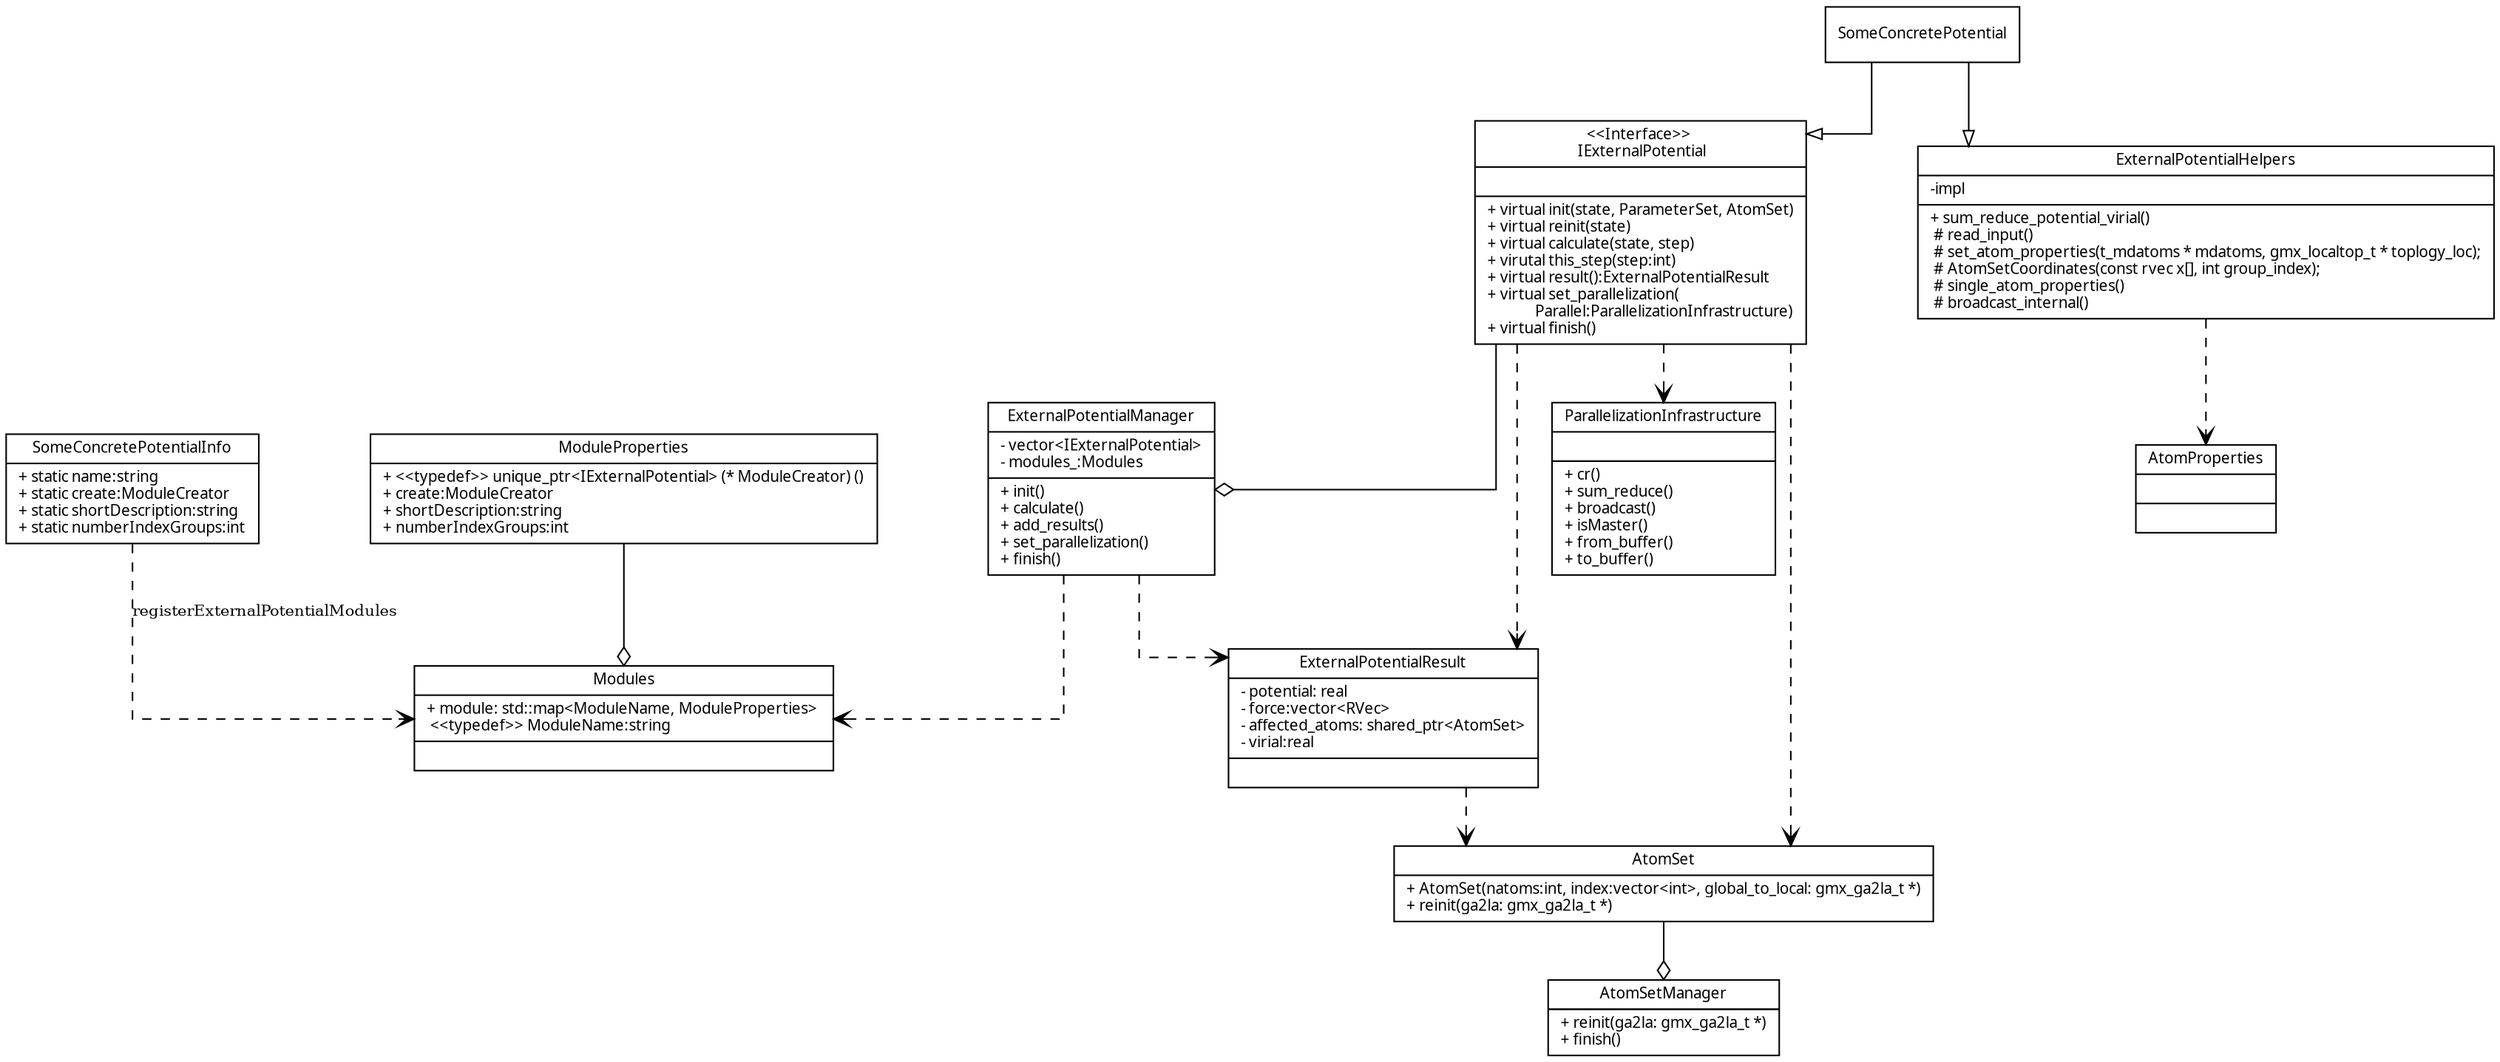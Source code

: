digraph{

  graph [splines=ortho, nodesep=1]
  node [fontname="Ubuntu",fontsize="10",shape=record];
  edge [fontsize="10",labelfontsize="20"];

  IExternalPotential [
    label="{\<\<Interface\>\> \n IExternalPotential||"
        +"+ virtual init(state, ParameterSet, AtomSet)\l"
        +"+ virtual reinit(state)\l"
        +"+ virtual calculate(state, step)\l"
        +"+ virutal this_step(step:int)\l"
        +"+ virtual result():ExternalPotentialResult\l"
        +"+ virtual set_parallelization(\l"
        + "Parallel:ParallelizationInfrastructure)\r"
        +"+ virtual finish()\l"
        +"}"
    ];

  ExternalPotentialResult [
    label="{ExternalPotentialResult|"
        + "- potential: real\l"
        + "- force:vector\<RVec\>\l"
        + "- affected_atoms: shared_ptr\<AtomSet\>\l"
        + "- virial:real\l|"
        +"}"
    ]

  ExternalPotentialHelpers [
    label="{ExternalPotentialHelpers|"
        + "-impl\l|"
        +"+ sum_reduce_potential_virial()\l"
        +" # read_input()\l"
        +" # set_atom_properties(t_mdatoms * mdatoms, gmx_localtop_t * toplogy_loc);\l"
        +" # AtomSetCoordinates(const rvec x[], int group_index);\l"
        +" # single_atom_properties()\l"
        +" # broadcast_internal()\l}"
    ];

  AtomProperties [label="{AtomProperties||}"];

  Foo [label="{SomeConcretePotential}" ];
  FooInfo [label="{SomeConcretePotentialInfo|"
          + "+ static name:string\l"
          + "+ static create:ModuleCreator\l"
          + "+ static shortDescription:string\l"
          + "+ static numberIndexGroups:int\l}"
          ]

  ExternalPotentialManager [
    label=
        "{ExternalPotentialManager|"
        + "- vector\<IExternalPotential\>\l"
        + "- modules_:Modules\l|"
        + "+ init()\l"
        + "+ calculate()\l"
        + "+ add_results()\l"
        + "+ set_parallelization()\l"
        + "+ finish()\l}"
    ];

    AtomSet [
    label=
        "{AtomSet|"
        + "+ AtomSet(natoms:int, index:vector\<int\>,
            global_to_local: gmx_ga2la_t *)\r"
        + "+ reinit(ga2la: gmx_ga2la_t *)\l"
        + "}"
    ]

    AtomSetManager [
    label=
        "{AtomSetManager|"
        + " - vector<AtomSets>|"
        + "+ reinit(ga2la: gmx_ga2la_t *)\l"
        + "+ finish()\l}"
        ];

  Modules [label="{Modules|"
    + " + module: std::map\<ModuleName, ModuleProperties\> \l"
    + " \<\<typedef\>\> ModuleName:string\l| }"
    ];
  ModuleProperties [label="{ModuleProperties|"
          + "+ \<\<typedef\>\> unique_ptr\<IExternalPotential\> (* ModuleCreator) ()\l"
          + "+ create:ModuleCreator\l"
          + "+ shortDescription:string\l"
          + "+ numberIndexGroups:int\l}"
          ]
  ParallelizationInfrastructure [
    label="{ParallelizationInfrastructure|"
    + "|"
    + "+ cr()\l"
    + "+ sum_reduce()\l"
    + "+ broadcast()\l"
    + "+ isMaster()\l"
    + "+ from_buffer()\l"
    + "+ to_buffer()\l"
    + "}"];

  edge[arrowhead = "odiamond"];

  IExternalPotential -> ExternalPotentialManager;
  AtomSet -> AtomSetManager;
  ModuleProperties -> Modules;

  edge[arrowhead = "empty"];
  Foo ->IExternalPotential;
  Foo ->ExternalPotentialHelpers;
  edge[arrowhead = "vee", style = "dashed"];
  IExternalPotential -> ExternalPotentialResult ;
  ExternalPotentialManager -> ExternalPotentialResult;
  IExternalPotential -> AtomSet;
  ExternalPotentialManager -> Modules;
  ExternalPotentialResult -> AtomSet;
  ExternalPotentialHelpers -> AtomProperties;
  FooInfo -> Modules [label="registerExternalPotentialModules"];
  IExternalPotential -> ParallelizationInfrastructure;

}
